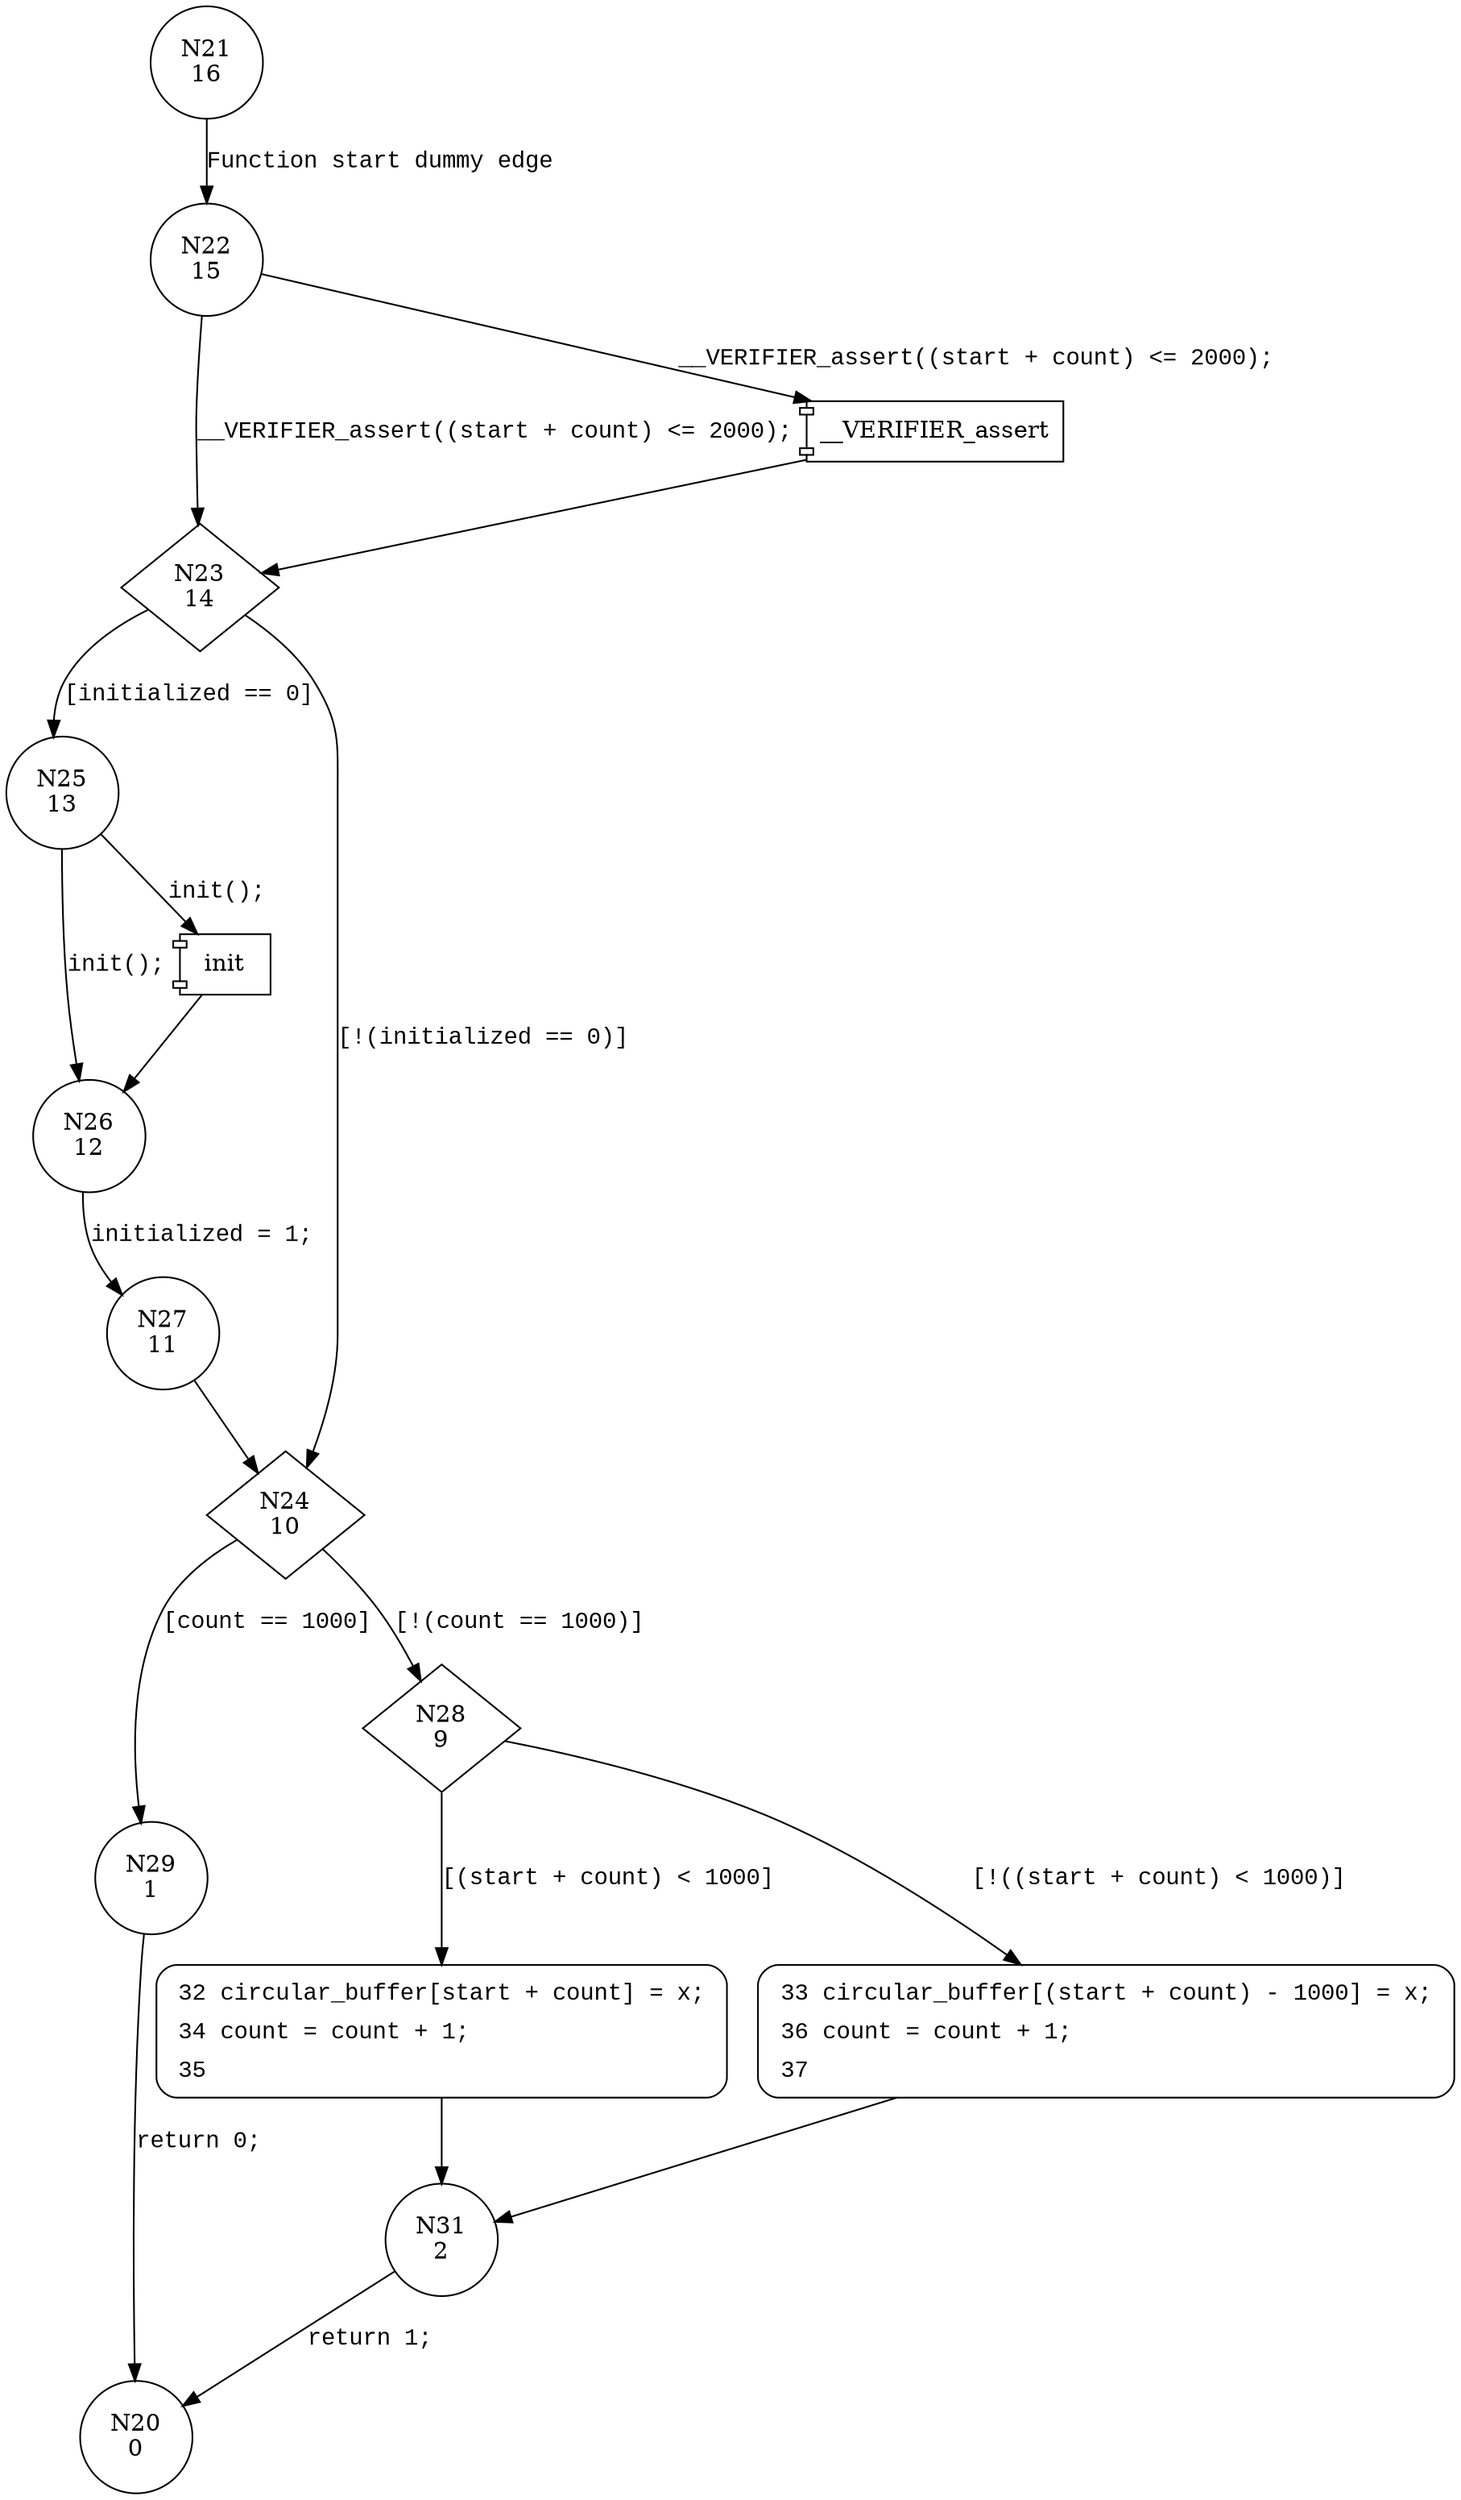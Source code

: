 digraph push {
21 [shape="circle" label="N21\n16"]
22 [shape="circle" label="N22\n15"]
23 [shape="diamond" label="N23\n14"]
25 [shape="circle" label="N25\n13"]
24 [shape="diamond" label="N24\n10"]
29 [shape="circle" label="N29\n1"]
28 [shape="diamond" label="N28\n9"]
32 [shape="circle" label="N32\n5"]
33 [shape="circle" label="N33\n8"]
31 [shape="circle" label="N31\n2"]
20 [shape="circle" label="N20\n0"]
26 [shape="circle" label="N26\n12"]
27 [shape="circle" label="N27\n11"]
33 [style="filled,bold" penwidth="1" fillcolor="white" fontname="Courier New" shape="Mrecord" label=<<table border="0" cellborder="0" cellpadding="3" bgcolor="white"><tr><td align="right">33</td><td align="left">circular_buffer[(start + count) - 1000] = x;</td></tr><tr><td align="right">36</td><td align="left">count = count + 1;</td></tr><tr><td align="right">37</td><td align="left"></td></tr></table>>]
33 -> 31[label=""]
32 [style="filled,bold" penwidth="1" fillcolor="white" fontname="Courier New" shape="Mrecord" label=<<table border="0" cellborder="0" cellpadding="3" bgcolor="white"><tr><td align="right">32</td><td align="left">circular_buffer[start + count] = x;</td></tr><tr><td align="right">34</td><td align="left">count = count + 1;</td></tr><tr><td align="right">35</td><td align="left"></td></tr></table>>]
32 -> 31[label=""]
21 -> 22 [label="Function start dummy edge" fontname="Courier New"]
100005 [shape="component" label="__VERIFIER_assert"]
22 -> 100005 [label="__VERIFIER_assert((start + count) <= 2000);" fontname="Courier New"]
100005 -> 23 [label="" fontname="Courier New"]
22 -> 23 [label="__VERIFIER_assert((start + count) <= 2000);" fontname="Courier New"]
23 -> 25 [label="[initialized == 0]" fontname="Courier New"]
23 -> 24 [label="[!(initialized == 0)]" fontname="Courier New"]
24 -> 29 [label="[count == 1000]" fontname="Courier New"]
24 -> 28 [label="[!(count == 1000)]" fontname="Courier New"]
28 -> 32 [label="[(start + count) < 1000]" fontname="Courier New"]
28 -> 33 [label="[!((start + count) < 1000)]" fontname="Courier New"]
31 -> 20 [label="return 1;" fontname="Courier New"]
29 -> 20 [label="return 0;" fontname="Courier New"]
100006 [shape="component" label="init"]
25 -> 100006 [label="init();" fontname="Courier New"]
100006 -> 26 [label="" fontname="Courier New"]
25 -> 26 [label="init();" fontname="Courier New"]
26 -> 27 [label="initialized = 1;" fontname="Courier New"]
27 -> 24 [label="" fontname="Courier New"]
}